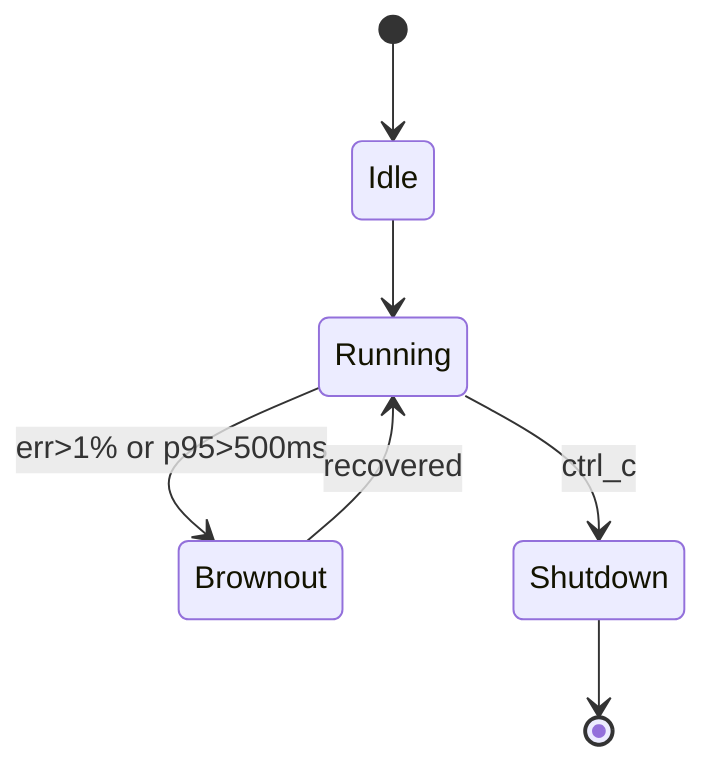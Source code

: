 stateDiagram-v2
  [*] --> Idle
  Idle --> Running
  Running --> Brownout: err>1% or p95>500ms
  Brownout --> Running: recovered
  Running --> Shutdown: ctrl_c
  Shutdown --> [*]